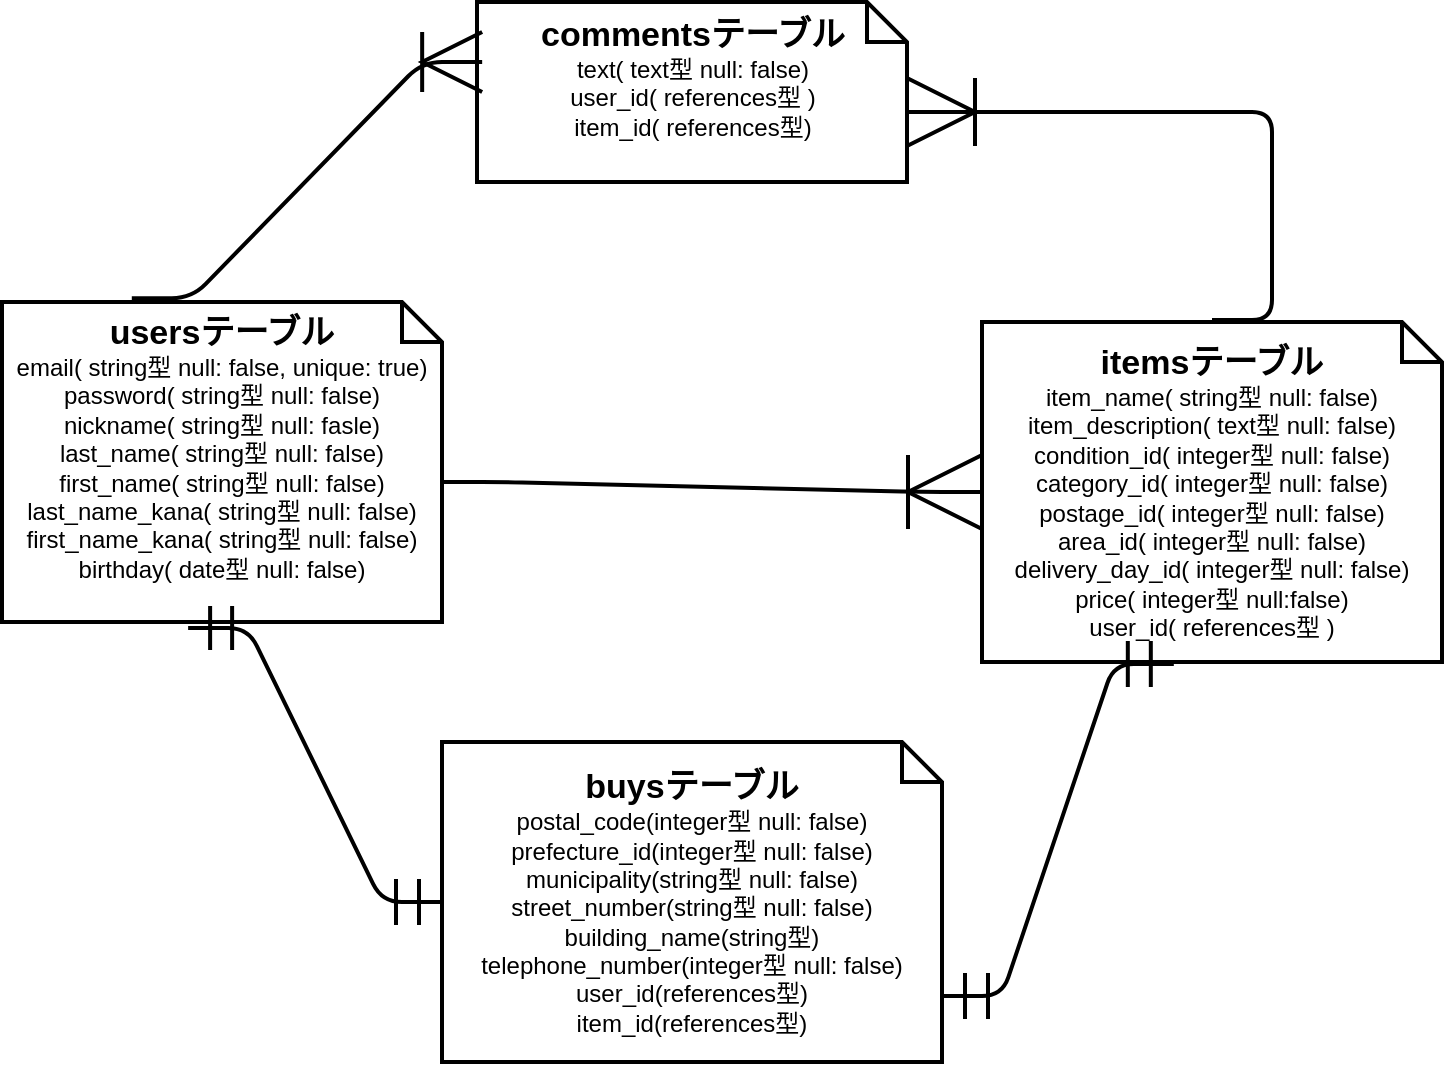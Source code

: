 <mxfile>
    <diagram id="It_ow-GQ5i8kkrLPMi8p" name="ページ1">
        <mxGraphModel dx="1887" dy="570" grid="1" gridSize="10" guides="1" tooltips="1" connect="1" arrows="1" fold="1" page="1" pageScale="1" pageWidth="1169" pageHeight="827" math="0" shadow="0">
            <root>
                <mxCell id="0"/>
                <mxCell id="1" parent="0"/>
                <mxCell id="33" value="&lt;b&gt;&lt;font style=&quot;font-size: 17px&quot;&gt;usersテーブル&lt;/font&gt;&lt;/b&gt;&lt;br&gt;email( string型 null: false, unique: true)&lt;br&gt;password( string型 null: false)&lt;br&gt;nickname( string型 null: fasle)&lt;br&gt;last_name( string型 null: false)&lt;br&gt;first_name( string型 null: false)&lt;br&gt;last_name_kana( string型 null: false)&lt;br&gt;first_name_kana( string型 null: false)&lt;br&gt;birthday( date型 null: false)&lt;br&gt;&lt;div style=&quot;text-align: left&quot;&gt;&lt;br&gt;&lt;/div&gt;" style="shape=note;size=20;whiteSpace=wrap;html=1;strokeWidth=2;" vertex="1" parent="1">
                    <mxGeometry x="-70" y="170" width="220" height="160" as="geometry"/>
                </mxCell>
                <mxCell id="56" value="&lt;span&gt;&lt;font&gt;&lt;font style=&quot;font-size: 17px&quot;&gt;&lt;b&gt;commentsテーブル&lt;/b&gt;&lt;/font&gt;&lt;br&gt;text( text型 null: false)&lt;br&gt;user_id( references型 )&lt;br&gt;item_id( references型)&lt;br&gt;&lt;br&gt;&lt;/font&gt;&lt;/span&gt;" style="shape=note;size=20;whiteSpace=wrap;html=1;strokeWidth=2;" vertex="1" parent="1">
                    <mxGeometry x="167.5" y="20" width="215" height="90" as="geometry"/>
                </mxCell>
                <mxCell id="57" value="&lt;font style=&quot;font-size: 17px&quot;&gt;&lt;b&gt;itemsテーブル&lt;br&gt;&lt;/b&gt;&lt;/font&gt;item_name( string型 null: false)&lt;br&gt;item_description( text型 null: false)&lt;br&gt;condition_id( integer型 null: false)&lt;br&gt;category_id( integer型 null: false)&lt;br&gt;postage_id( integer型 null: false)&lt;br&gt;area_id( integer型 null: false)&lt;br&gt;delivery_day_id( integer型 null: false)&lt;br&gt;price( integer型 null:false)&lt;br&gt;user_id( references型 )" style="shape=note;size=20;whiteSpace=wrap;html=1;strokeWidth=2;" vertex="1" parent="1">
                    <mxGeometry x="420" y="180" width="230" height="170" as="geometry"/>
                </mxCell>
                <mxCell id="58" value="&lt;font style=&quot;font-size: 17px&quot;&gt;&lt;b&gt;buysテーブル&lt;/b&gt;&lt;/font&gt;&lt;br&gt;postal_code(integer型 null: false)&lt;br&gt;prefecture_id(integer型 null: false)&lt;br&gt;municipality(string型 null: false)&lt;br&gt;street_number(string型 null: false)&lt;br&gt;building_name(string型)&lt;br&gt;telephone_number(integer型 null: false)&lt;br&gt;user_id(references型)&lt;br&gt;item_id(references型)" style="shape=note;size=20;whiteSpace=wrap;html=1;strokeWidth=2;" vertex="1" parent="1">
                    <mxGeometry x="150" y="390" width="250" height="160" as="geometry"/>
                </mxCell>
                <mxCell id="60" value="" style="edgeStyle=entityRelationEdgeStyle;fontSize=12;html=1;endArrow=ERoneToMany;exitX=0;exitY=0;exitDx=220;exitDy=90;exitPerimeter=0;entryX=0;entryY=0.5;entryDx=0;entryDy=0;entryPerimeter=0;strokeWidth=2;endSize=34;" edge="1" parent="1" source="33" target="57">
                    <mxGeometry width="100" height="100" relative="1" as="geometry">
                        <mxPoint x="180" y="360" as="sourcePoint"/>
                        <mxPoint x="390" y="270" as="targetPoint"/>
                    </mxGeometry>
                </mxCell>
                <mxCell id="61" value="" style="edgeStyle=entityRelationEdgeStyle;fontSize=12;html=1;endArrow=ERoneToMany;strokeWidth=2;entryX=0;entryY=0;entryDx=215;entryDy=55;entryPerimeter=0;endSize=31;" edge="1" parent="1" target="56">
                    <mxGeometry width="100" height="100" relative="1" as="geometry">
                        <mxPoint x="535" y="179" as="sourcePoint"/>
                        <mxPoint x="320" y="200" as="targetPoint"/>
                    </mxGeometry>
                </mxCell>
                <mxCell id="62" value="" style="edgeStyle=entityRelationEdgeStyle;fontSize=12;html=1;endArrow=ERoneToMany;strokeWidth=2;exitX=0.295;exitY=-0.012;exitDx=0;exitDy=0;exitPerimeter=0;entryX=0.012;entryY=0.333;entryDx=0;entryDy=0;entryPerimeter=0;endSize=27;" edge="1" parent="1" source="33" target="56">
                    <mxGeometry width="100" height="100" relative="1" as="geometry">
                        <mxPoint x="20" y="170" as="sourcePoint"/>
                        <mxPoint x="120" y="70" as="targetPoint"/>
                    </mxGeometry>
                </mxCell>
                <mxCell id="63" value="" style="edgeStyle=entityRelationEdgeStyle;fontSize=12;html=1;endArrow=ERmandOne;startArrow=ERmandOne;strokeWidth=2;startSize=20;endSize=20;entryX=0.417;entryY=1.006;entryDx=0;entryDy=0;entryPerimeter=0;" edge="1" parent="1" target="57">
                    <mxGeometry width="100" height="100" relative="1" as="geometry">
                        <mxPoint x="400" y="517" as="sourcePoint"/>
                        <mxPoint x="560" y="380" as="targetPoint"/>
                    </mxGeometry>
                </mxCell>
                <mxCell id="64" value="" style="edgeStyle=entityRelationEdgeStyle;fontSize=12;html=1;endArrow=ERmandOne;startArrow=ERmandOne;strokeWidth=2;entryX=0.423;entryY=1.019;entryDx=0;entryDy=0;entryPerimeter=0;endSize=19;startSize=20;" edge="1" parent="1" source="58" target="33">
                    <mxGeometry width="100" height="100" relative="1" as="geometry">
                        <mxPoint x="20" y="480" as="sourcePoint"/>
                        <mxPoint x="60" y="330" as="targetPoint"/>
                    </mxGeometry>
                </mxCell>
            </root>
        </mxGraphModel>
    </diagram>
</mxfile>